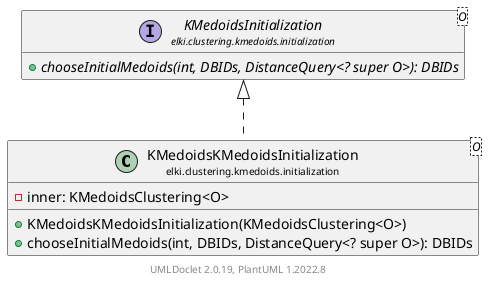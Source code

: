 @startuml
    remove .*\.(Instance|Par|Parameterizer|Factory)$
    set namespaceSeparator none
    hide empty fields
    hide empty methods

    class "<size:14>KMedoidsKMedoidsInitialization\n<size:10>elki.clustering.kmedoids.initialization" as elki.clustering.kmedoids.initialization.KMedoidsKMedoidsInitialization<O> [[KMedoidsKMedoidsInitialization.html]] {
        -inner: KMedoidsClustering<O>
        +KMedoidsKMedoidsInitialization(KMedoidsClustering<O>)
        +chooseInitialMedoids(int, DBIDs, DistanceQuery<? super O>): DBIDs
    }

    interface "<size:14>KMedoidsInitialization\n<size:10>elki.clustering.kmedoids.initialization" as elki.clustering.kmedoids.initialization.KMedoidsInitialization<O> [[KMedoidsInitialization.html]] {
        {abstract} +chooseInitialMedoids(int, DBIDs, DistanceQuery<? super O>): DBIDs
    }
    class "<size:14>KMedoidsKMedoidsInitialization.Par\n<size:10>elki.clustering.kmedoids.initialization" as elki.clustering.kmedoids.initialization.KMedoidsKMedoidsInitialization.Par<O> [[KMedoidsKMedoidsInitialization.Par.html]]

    elki.clustering.kmedoids.initialization.KMedoidsInitialization <|.. elki.clustering.kmedoids.initialization.KMedoidsKMedoidsInitialization
    elki.clustering.kmedoids.initialization.KMedoidsKMedoidsInitialization +-- elki.clustering.kmedoids.initialization.KMedoidsKMedoidsInitialization.Par

    center footer UMLDoclet 2.0.19, PlantUML 1.2022.8
@enduml
